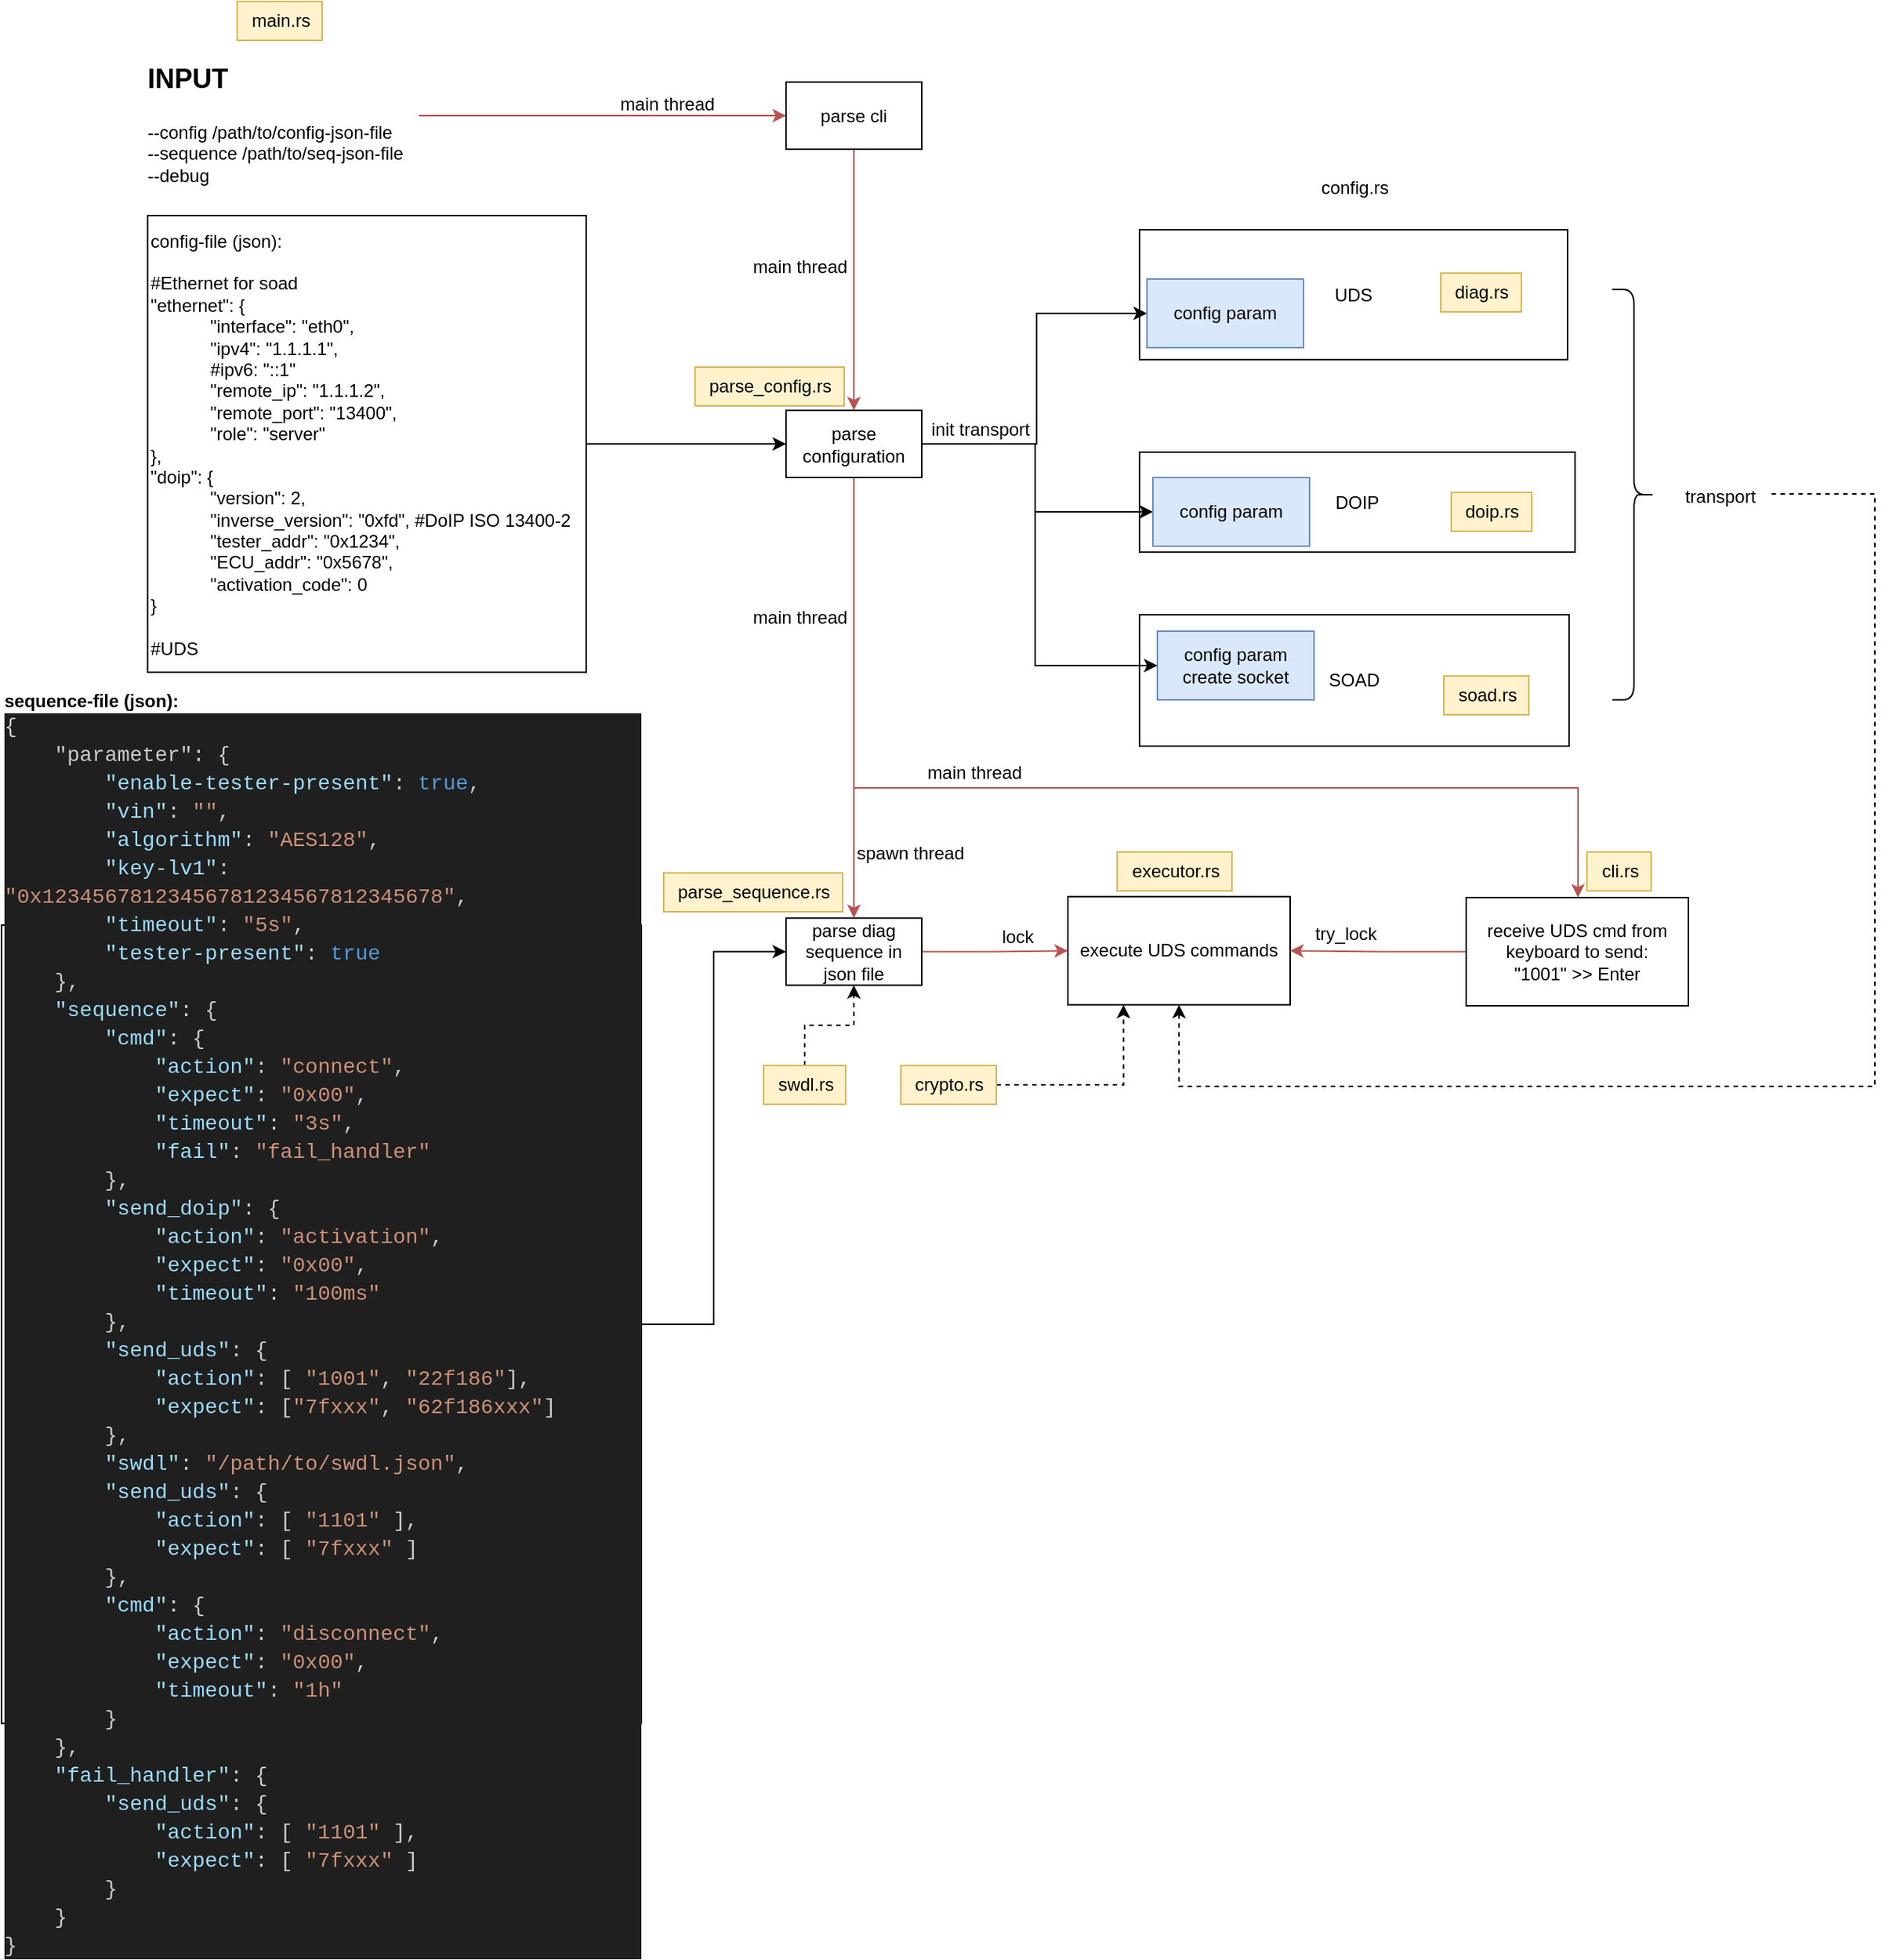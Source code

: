 <mxfile version="21.6.3" type="device" pages="3">
  <diagram name="full_arch" id="xhYlqWEGY-tAGdYCrPqZ">
    <mxGraphModel dx="1898" dy="1230" grid="0" gridSize="10" guides="1" tooltips="1" connect="1" arrows="1" fold="1" page="0" pageScale="1" pageWidth="850" pageHeight="1100" math="0" shadow="0">
      <root>
        <mxCell id="0" />
        <mxCell id="1" parent="0" />
        <mxCell id="Mn4IdDs3Pd-Z5saJsm3P-1" value="SOAD" style="rounded=0;whiteSpace=wrap;html=1;" parent="1" vertex="1">
          <mxGeometry x="477" y="249" width="288" height="88" as="geometry" />
        </mxCell>
        <mxCell id="Mn4IdDs3Pd-Z5saJsm3P-2" value="DOIP" style="rounded=0;whiteSpace=wrap;html=1;" parent="1" vertex="1">
          <mxGeometry x="477" y="140" width="292" height="67" as="geometry" />
        </mxCell>
        <mxCell id="Mn4IdDs3Pd-Z5saJsm3P-3" value="config param&lt;br&gt;create socket" style="rounded=0;whiteSpace=wrap;html=1;fillColor=#dae8fc;strokeColor=#6c8ebf;" parent="1" vertex="1">
          <mxGeometry x="489" y="260" width="105" height="46" as="geometry" />
        </mxCell>
        <mxCell id="Mn4IdDs3Pd-Z5saJsm3P-4" value="UDS" style="rounded=0;whiteSpace=wrap;html=1;" parent="1" vertex="1">
          <mxGeometry x="477" y="-9" width="287" height="87" as="geometry" />
        </mxCell>
        <mxCell id="PzqDR7hGry15EbocfHrO-3" style="edgeStyle=orthogonalEdgeStyle;rounded=0;orthogonalLoop=1;jettySize=auto;html=1;exitX=1;exitY=0.5;exitDx=0;exitDy=0;fillColor=#f8cecc;strokeColor=#b85450;" parent="1" source="Mn4IdDs3Pd-Z5saJsm3P-5" target="PzqDR7hGry15EbocfHrO-2" edge="1">
          <mxGeometry relative="1" as="geometry" />
        </mxCell>
        <mxCell id="Mn4IdDs3Pd-Z5saJsm3P-5" value="parse diag sequence in json file" style="rounded=0;whiteSpace=wrap;html=1;" parent="1" vertex="1">
          <mxGeometry x="240" y="452.25" width="91" height="45" as="geometry" />
        </mxCell>
        <mxCell id="_doiLB8ATZ6gZA0HEr1v-8" style="edgeStyle=orthogonalEdgeStyle;rounded=0;orthogonalLoop=1;jettySize=auto;html=1;exitX=1;exitY=0.5;exitDx=0;exitDy=0;entryX=0;entryY=0.5;entryDx=0;entryDy=0;fillColor=#f8cecc;strokeColor=#b85450;" parent="1" source="Mn4IdDs3Pd-Z5saJsm3P-7" target="Mn4IdDs3Pd-Z5saJsm3P-8" edge="1">
          <mxGeometry relative="1" as="geometry" />
        </mxCell>
        <mxCell id="Mn4IdDs3Pd-Z5saJsm3P-7" value="&lt;h1&gt;&lt;font style=&quot;font-size: 18px;&quot;&gt;INPUT&lt;/font&gt;&lt;/h1&gt;&lt;p&gt;--config /path/to/config-json-file&lt;br&gt;--sequence /path/to/seq-json-file&lt;br&gt;--debug&lt;/p&gt;&lt;p&gt;&lt;br&gt;&lt;/p&gt;" style="text;html=1;strokeColor=none;fillColor=none;spacing=5;spacingTop=-20;whiteSpace=wrap;overflow=hidden;rounded=0;" parent="1" vertex="1">
          <mxGeometry x="-193" y="-132.5" width="187" height="94" as="geometry" />
        </mxCell>
        <mxCell id="_doiLB8ATZ6gZA0HEr1v-9" style="edgeStyle=orthogonalEdgeStyle;rounded=0;orthogonalLoop=1;jettySize=auto;html=1;exitX=0.5;exitY=1;exitDx=0;exitDy=0;fillColor=#f8cecc;strokeColor=#b85450;" parent="1" source="Mn4IdDs3Pd-Z5saJsm3P-8" target="Mn4IdDs3Pd-Z5saJsm3P-10" edge="1">
          <mxGeometry relative="1" as="geometry" />
        </mxCell>
        <mxCell id="Mn4IdDs3Pd-Z5saJsm3P-8" value="parse cli" style="rounded=0;whiteSpace=wrap;html=1;" parent="1" vertex="1">
          <mxGeometry x="240" y="-108" width="91" height="45" as="geometry" />
        </mxCell>
        <mxCell id="_doiLB8ATZ6gZA0HEr1v-5" style="edgeStyle=orthogonalEdgeStyle;rounded=0;orthogonalLoop=1;jettySize=auto;html=1;exitX=1;exitY=0.5;exitDx=0;exitDy=0;entryX=0;entryY=0.5;entryDx=0;entryDy=0;" parent="1" source="Mn4IdDs3Pd-Z5saJsm3P-10" target="_doiLB8ATZ6gZA0HEr1v-4" edge="1">
          <mxGeometry relative="1" as="geometry">
            <Array as="points">
              <mxPoint x="407" y="135" />
              <mxPoint x="407" y="180" />
            </Array>
          </mxGeometry>
        </mxCell>
        <mxCell id="_doiLB8ATZ6gZA0HEr1v-7" style="edgeStyle=orthogonalEdgeStyle;rounded=0;orthogonalLoop=1;jettySize=auto;html=1;exitX=1;exitY=0.5;exitDx=0;exitDy=0;entryX=0;entryY=0.5;entryDx=0;entryDy=0;" parent="1" source="Mn4IdDs3Pd-Z5saJsm3P-10" target="_doiLB8ATZ6gZA0HEr1v-6" edge="1">
          <mxGeometry relative="1" as="geometry">
            <Array as="points">
              <mxPoint x="408" y="135" />
              <mxPoint x="408" y="47" />
            </Array>
          </mxGeometry>
        </mxCell>
        <mxCell id="_doiLB8ATZ6gZA0HEr1v-10" style="edgeStyle=orthogonalEdgeStyle;rounded=0;orthogonalLoop=1;jettySize=auto;html=1;exitX=0.5;exitY=1;exitDx=0;exitDy=0;fillColor=#f8cecc;strokeColor=#b85450;" parent="1" source="Mn4IdDs3Pd-Z5saJsm3P-10" target="Mn4IdDs3Pd-Z5saJsm3P-5" edge="1">
          <mxGeometry relative="1" as="geometry" />
        </mxCell>
        <mxCell id="_doiLB8ATZ6gZA0HEr1v-11" style="edgeStyle=orthogonalEdgeStyle;rounded=0;orthogonalLoop=1;jettySize=auto;html=1;exitX=1;exitY=0.5;exitDx=0;exitDy=0;entryX=0;entryY=0.5;entryDx=0;entryDy=0;" parent="1" source="Mn4IdDs3Pd-Z5saJsm3P-10" target="Mn4IdDs3Pd-Z5saJsm3P-3" edge="1">
          <mxGeometry relative="1" as="geometry">
            <Array as="points">
              <mxPoint x="407" y="135" />
              <mxPoint x="407" y="283" />
            </Array>
          </mxGeometry>
        </mxCell>
        <mxCell id="PzqDR7hGry15EbocfHrO-5" style="edgeStyle=orthogonalEdgeStyle;rounded=0;orthogonalLoop=1;jettySize=auto;html=1;exitX=0.5;exitY=1;exitDx=0;exitDy=0;fillColor=#f8cecc;strokeColor=#b85450;" parent="1" source="Mn4IdDs3Pd-Z5saJsm3P-10" target="PzqDR7hGry15EbocfHrO-4" edge="1">
          <mxGeometry relative="1" as="geometry">
            <Array as="points">
              <mxPoint x="286" y="365" />
              <mxPoint x="771" y="365" />
            </Array>
          </mxGeometry>
        </mxCell>
        <mxCell id="Mn4IdDs3Pd-Z5saJsm3P-10" value="parse configuration" style="rounded=0;whiteSpace=wrap;html=1;" parent="1" vertex="1">
          <mxGeometry x="240" y="112" width="91" height="45" as="geometry" />
        </mxCell>
        <mxCell id="_doiLB8ATZ6gZA0HEr1v-2" style="edgeStyle=orthogonalEdgeStyle;rounded=0;orthogonalLoop=1;jettySize=auto;html=1;exitX=1;exitY=0.5;exitDx=0;exitDy=0;entryX=0;entryY=0.5;entryDx=0;entryDy=0;" parent="1" source="Mn4IdDs3Pd-Z5saJsm3P-12" target="Mn4IdDs3Pd-Z5saJsm3P-10" edge="1">
          <mxGeometry relative="1" as="geometry" />
        </mxCell>
        <mxCell id="Mn4IdDs3Pd-Z5saJsm3P-12" value="config-file (json):&lt;br style=&quot;border-color: var(--border-color);&quot;&gt;&lt;br style=&quot;border-color: var(--border-color);&quot;&gt;&lt;span style=&quot;&quot;&gt;#Ethernet for soad&lt;br&gt;&lt;/span&gt;&quot;ethernet&quot;: {&lt;br style=&quot;border-color: var(--border-color);&quot;&gt;&lt;blockquote style=&quot;margin: 0 0 0 40px; border: none; padding: 0px;&quot;&gt;&lt;span style=&quot;&quot;&gt;&quot;interface&quot;: &quot;eth0&quot;,&lt;br&gt;&lt;/span&gt;&lt;span style=&quot;&quot;&gt;&quot;ipv4&quot;: &quot;1.1.1.1&quot;,&lt;br&gt;&lt;/span&gt;&lt;span style=&quot;&quot;&gt;#ipv6: &quot;::1&quot;&lt;br&gt;&lt;/span&gt;&lt;span style=&quot;&quot;&gt;&quot;remote_ip&quot;: &quot;1.1.1.2&quot;,&lt;br&gt;&lt;/span&gt;&lt;span style=&quot;&quot;&gt;&quot;remote_port&quot;: &quot;13400&quot;,&lt;/span&gt;&lt;/blockquote&gt;&lt;blockquote style=&quot;margin: 0 0 0 40px; border: none; padding: 0px;&quot;&gt;&lt;span style=&quot;&quot;&gt;&quot;role&quot;: &quot;server&quot;&lt;/span&gt;&lt;/blockquote&gt;},&lt;br style=&quot;border-color: var(--border-color);&quot;&gt;&lt;span style=&quot;&quot;&gt;&quot;doip&quot;: {&lt;/span&gt;&lt;br style=&quot;border-color: var(--border-color);&quot;&gt;&lt;blockquote style=&quot;margin: 0 0 0 40px; border: none; padding: 0px;&quot;&gt;&lt;span style=&quot;&quot;&gt;&quot;version&quot;: 2,&lt;br&gt;&lt;/span&gt;&lt;span style=&quot;&quot;&gt;&quot;inverse_version&quot;: &quot;0xfd&quot;, #DoIP ISO 13400-2&lt;br&gt;&lt;/span&gt;&lt;span style=&quot;&quot;&gt;&quot;tester_addr&quot;: &quot;0x1234&quot;,&lt;br&gt;&lt;/span&gt;&quot;ECU_addr&quot;: &quot;0x&lt;span style=&quot;&quot;&gt;5678&quot;,&lt;br&gt;&lt;/span&gt;&lt;span style=&quot;&quot;&gt;&quot;activation_code&quot;: 0&lt;/span&gt;&lt;/blockquote&gt;}&lt;br style=&quot;border-color: var(--border-color);&quot;&gt;&lt;br style=&quot;border-color: var(--border-color);&quot;&gt;#UDS&lt;span style=&quot;&quot;&gt;&lt;br&gt;&lt;/span&gt;" style="rounded=0;whiteSpace=wrap;html=1;align=left;" parent="1" vertex="1">
          <mxGeometry x="-188" y="-18.5" width="294" height="306" as="geometry" />
        </mxCell>
        <mxCell id="_doiLB8ATZ6gZA0HEr1v-4" value="config param" style="rounded=0;whiteSpace=wrap;html=1;fillColor=#dae8fc;strokeColor=#6c8ebf;" parent="1" vertex="1">
          <mxGeometry x="486" y="157" width="105" height="46" as="geometry" />
        </mxCell>
        <mxCell id="_doiLB8ATZ6gZA0HEr1v-6" value="config param" style="rounded=0;whiteSpace=wrap;html=1;fillColor=#dae8fc;strokeColor=#6c8ebf;" parent="1" vertex="1">
          <mxGeometry x="482" y="24" width="105" height="46" as="geometry" />
        </mxCell>
        <mxCell id="PzqDR7hGry15EbocfHrO-1" style="edgeStyle=orthogonalEdgeStyle;rounded=0;orthogonalLoop=1;jettySize=auto;html=1;exitX=1;exitY=0.5;exitDx=0;exitDy=0;strokeColor=#000000;" parent="1" source="_doiLB8ATZ6gZA0HEr1v-12" target="Mn4IdDs3Pd-Z5saJsm3P-5" edge="1">
          <mxGeometry relative="1" as="geometry" />
        </mxCell>
        <mxCell id="_doiLB8ATZ6gZA0HEr1v-12" value="&lt;b&gt;sequence-file (json):&lt;/b&gt;&lt;br style=&quot;border-color: var(--border-color);&quot;&gt;&lt;div style=&quot;color: rgb(204, 204, 204); background-color: rgb(31, 31, 31); font-family: Consolas, &amp;quot;Courier New&amp;quot;, monospace; font-size: 14px; line-height: 19px;&quot;&gt;&lt;div&gt;{&lt;/div&gt;&lt;div&gt;&amp;nbsp; &amp;nbsp; &quot;parameter&quot;: {&lt;/div&gt;&lt;div&gt;&amp;nbsp; &amp;nbsp; &amp;nbsp; &amp;nbsp; &lt;span style=&quot;color: #9cdcfe;&quot;&gt;&quot;enable-tester-present&quot;&lt;/span&gt;: &lt;span style=&quot;color: #569cd6;&quot;&gt;true&lt;/span&gt;,&lt;/div&gt;&lt;div&gt;&amp;nbsp; &amp;nbsp; &amp;nbsp; &amp;nbsp; &lt;span style=&quot;color: #9cdcfe;&quot;&gt;&quot;vin&quot;&lt;/span&gt;: &lt;span style=&quot;color: #ce9178;&quot;&gt;&quot;&quot;&lt;/span&gt;,&lt;/div&gt;&lt;div&gt;&amp;nbsp; &amp;nbsp; &amp;nbsp; &amp;nbsp; &lt;span style=&quot;color: #9cdcfe;&quot;&gt;&quot;algorithm&quot;&lt;/span&gt;: &lt;span style=&quot;color: #ce9178;&quot;&gt;&quot;AES128&quot;&lt;/span&gt;,&lt;/div&gt;&lt;div&gt;&amp;nbsp; &amp;nbsp; &amp;nbsp; &amp;nbsp; &lt;span style=&quot;color: #9cdcfe;&quot;&gt;&quot;key-lv1&quot;&lt;/span&gt;: &lt;span style=&quot;color: #ce9178;&quot;&gt;&quot;0x12345678123456781234567812345678&quot;&lt;/span&gt;,&lt;/div&gt;&lt;div&gt;&amp;nbsp; &amp;nbsp; &amp;nbsp; &amp;nbsp; &lt;span style=&quot;color: #9cdcfe;&quot;&gt;&quot;timeout&quot;&lt;/span&gt;: &lt;span style=&quot;color: #ce9178;&quot;&gt;&quot;5s&quot;&lt;/span&gt;,&lt;/div&gt;&lt;div&gt;&amp;nbsp; &amp;nbsp; &amp;nbsp; &amp;nbsp; &lt;span style=&quot;color: #9cdcfe;&quot;&gt;&quot;tester-present&quot;&lt;/span&gt;: &lt;span style=&quot;color: #569cd6;&quot;&gt;true&lt;/span&gt;&lt;/div&gt;&lt;div&gt;&amp;nbsp; &amp;nbsp; },&lt;/div&gt;&lt;div&gt;&amp;nbsp; &amp;nbsp; &lt;span style=&quot;color: #9cdcfe;&quot;&gt;&quot;sequence&quot;&lt;/span&gt;: {&lt;/div&gt;&lt;div&gt;&amp;nbsp; &amp;nbsp; &amp;nbsp; &amp;nbsp; &lt;span style=&quot;color: #9cdcfe;&quot;&gt;&quot;cmd&quot;&lt;/span&gt;: {&lt;/div&gt;&lt;div&gt;&amp;nbsp; &amp;nbsp; &amp;nbsp; &amp;nbsp; &amp;nbsp; &amp;nbsp; &lt;span style=&quot;color: #9cdcfe;&quot;&gt;&quot;action&quot;&lt;/span&gt;: &lt;span style=&quot;color: #ce9178;&quot;&gt;&quot;connect&quot;&lt;/span&gt;,&lt;/div&gt;&lt;div&gt;&amp;nbsp; &amp;nbsp; &amp;nbsp; &amp;nbsp; &amp;nbsp; &amp;nbsp; &lt;span style=&quot;color: #9cdcfe;&quot;&gt;&quot;expect&quot;&lt;/span&gt;: &lt;span style=&quot;color: #ce9178;&quot;&gt;&quot;0x00&quot;&lt;/span&gt;,&lt;/div&gt;&lt;div&gt;&amp;nbsp; &amp;nbsp; &amp;nbsp; &amp;nbsp; &amp;nbsp; &amp;nbsp; &lt;span style=&quot;color: #9cdcfe;&quot;&gt;&quot;timeout&quot;&lt;/span&gt;: &lt;span style=&quot;color: #ce9178;&quot;&gt;&quot;3s&quot;&lt;/span&gt;,&lt;/div&gt;&lt;div&gt;&amp;nbsp; &amp;nbsp; &amp;nbsp; &amp;nbsp; &amp;nbsp; &amp;nbsp; &lt;span style=&quot;color: #9cdcfe;&quot;&gt;&quot;fail&quot;&lt;/span&gt;: &lt;span style=&quot;color: #ce9178;&quot;&gt;&quot;fail_handler&quot;&lt;/span&gt;&lt;/div&gt;&lt;div&gt;&amp;nbsp; &amp;nbsp; &amp;nbsp; &amp;nbsp; },&lt;/div&gt;&lt;div&gt;&amp;nbsp; &amp;nbsp; &amp;nbsp; &amp;nbsp; &lt;span style=&quot;color: #9cdcfe;&quot;&gt;&quot;send_doip&quot;&lt;/span&gt;: {&lt;/div&gt;&lt;div&gt;&amp;nbsp; &amp;nbsp; &amp;nbsp; &amp;nbsp; &amp;nbsp; &amp;nbsp; &lt;span style=&quot;color: #9cdcfe;&quot;&gt;&quot;action&quot;&lt;/span&gt;: &lt;span style=&quot;color: #ce9178;&quot;&gt;&quot;activation&quot;&lt;/span&gt;,&lt;/div&gt;&lt;div&gt;&amp;nbsp; &amp;nbsp; &amp;nbsp; &amp;nbsp; &amp;nbsp; &amp;nbsp; &lt;span style=&quot;color: #9cdcfe;&quot;&gt;&quot;expect&quot;&lt;/span&gt;: &lt;span style=&quot;color: #ce9178;&quot;&gt;&quot;0x00&quot;&lt;/span&gt;,&lt;/div&gt;&lt;div&gt;&amp;nbsp; &amp;nbsp; &amp;nbsp; &amp;nbsp; &amp;nbsp; &amp;nbsp; &lt;span style=&quot;color: #9cdcfe;&quot;&gt;&quot;timeout&quot;&lt;/span&gt;: &lt;span style=&quot;color: #ce9178;&quot;&gt;&quot;100ms&quot;&lt;/span&gt;&lt;/div&gt;&lt;div&gt;&amp;nbsp; &amp;nbsp; &amp;nbsp; &amp;nbsp; },&lt;/div&gt;&lt;div&gt;&amp;nbsp; &amp;nbsp; &amp;nbsp; &amp;nbsp; &lt;span style=&quot;color: #9cdcfe;&quot;&gt;&quot;send_uds&quot;&lt;/span&gt;: {&lt;/div&gt;&lt;div&gt;&amp;nbsp; &amp;nbsp; &amp;nbsp; &amp;nbsp; &amp;nbsp; &amp;nbsp; &lt;span style=&quot;color: #9cdcfe;&quot;&gt;&quot;action&quot;&lt;/span&gt;: [ &lt;span style=&quot;color: #ce9178;&quot;&gt;&quot;1001&quot;&lt;/span&gt;, &lt;span style=&quot;color: #ce9178;&quot;&gt;&quot;22f186&quot;&lt;/span&gt;],&lt;/div&gt;&lt;div&gt;&amp;nbsp; &amp;nbsp; &amp;nbsp; &amp;nbsp; &amp;nbsp; &amp;nbsp; &lt;span style=&quot;color: #9cdcfe;&quot;&gt;&quot;expect&quot;&lt;/span&gt;: [&lt;span style=&quot;color: #ce9178;&quot;&gt;&quot;7fxxx&quot;&lt;/span&gt;, &lt;span style=&quot;color: #ce9178;&quot;&gt;&quot;62f186xxx&quot;&lt;/span&gt;]&lt;/div&gt;&lt;div&gt;&amp;nbsp; &amp;nbsp; &amp;nbsp; &amp;nbsp; },&lt;/div&gt;&lt;div&gt;&amp;nbsp; &amp;nbsp; &amp;nbsp; &amp;nbsp; &lt;span style=&quot;color: #9cdcfe;&quot;&gt;&quot;swdl&quot;&lt;/span&gt;: &lt;span style=&quot;color: #ce9178;&quot;&gt;&quot;/path/to/swdl.json&quot;&lt;/span&gt;,&lt;/div&gt;&lt;div&gt;&amp;nbsp; &amp;nbsp; &amp;nbsp; &amp;nbsp; &lt;span style=&quot;color: #9cdcfe;&quot;&gt;&quot;send_uds&quot;&lt;/span&gt;: {&lt;/div&gt;&lt;div&gt;&amp;nbsp; &amp;nbsp; &amp;nbsp; &amp;nbsp; &amp;nbsp; &amp;nbsp; &lt;span style=&quot;color: #9cdcfe;&quot;&gt;&quot;action&quot;&lt;/span&gt;: [ &lt;span style=&quot;color: #ce9178;&quot;&gt;&quot;1101&quot;&lt;/span&gt; ],&lt;/div&gt;&lt;div&gt;&amp;nbsp; &amp;nbsp; &amp;nbsp; &amp;nbsp; &amp;nbsp; &amp;nbsp; &lt;span style=&quot;color: #9cdcfe;&quot;&gt;&quot;expect&quot;&lt;/span&gt;: [ &lt;span style=&quot;color: #ce9178;&quot;&gt;&quot;7fxxx&quot;&lt;/span&gt; ]&lt;/div&gt;&lt;div&gt;&amp;nbsp; &amp;nbsp; &amp;nbsp; &amp;nbsp; },&lt;/div&gt;&lt;div&gt;&amp;nbsp; &amp;nbsp; &amp;nbsp; &amp;nbsp; &lt;span style=&quot;color: #9cdcfe;&quot;&gt;&quot;cmd&quot;&lt;/span&gt;: {&lt;/div&gt;&lt;div&gt;&amp;nbsp; &amp;nbsp; &amp;nbsp; &amp;nbsp; &amp;nbsp; &amp;nbsp; &lt;span style=&quot;color: #9cdcfe;&quot;&gt;&quot;action&quot;&lt;/span&gt;: &lt;span style=&quot;color: #ce9178;&quot;&gt;&quot;disconnect&quot;&lt;/span&gt;,&lt;/div&gt;&lt;div&gt;&amp;nbsp; &amp;nbsp; &amp;nbsp; &amp;nbsp; &amp;nbsp; &amp;nbsp; &lt;span style=&quot;color: #9cdcfe;&quot;&gt;&quot;expect&quot;&lt;/span&gt;: &lt;span style=&quot;color: #ce9178;&quot;&gt;&quot;0x00&quot;&lt;/span&gt;,&lt;/div&gt;&lt;div&gt;&amp;nbsp; &amp;nbsp; &amp;nbsp; &amp;nbsp; &amp;nbsp; &amp;nbsp; &lt;span style=&quot;color: #9cdcfe;&quot;&gt;&quot;timeout&quot;&lt;/span&gt;: &lt;span style=&quot;color: #ce9178;&quot;&gt;&quot;1h&quot;&lt;/span&gt;&lt;/div&gt;&lt;div&gt;&amp;nbsp; &amp;nbsp; &amp;nbsp; &amp;nbsp; }&lt;/div&gt;&lt;div&gt;&amp;nbsp; &amp;nbsp; },&lt;/div&gt;&lt;div&gt;&amp;nbsp; &amp;nbsp; &lt;span style=&quot;color: #9cdcfe;&quot;&gt;&quot;fail_handler&quot;&lt;/span&gt;: {&lt;/div&gt;&lt;div&gt;&amp;nbsp; &amp;nbsp; &amp;nbsp; &amp;nbsp; &lt;span style=&quot;color: #9cdcfe;&quot;&gt;&quot;send_uds&quot;&lt;/span&gt;: {&lt;/div&gt;&lt;div&gt;&amp;nbsp; &amp;nbsp; &amp;nbsp; &amp;nbsp; &amp;nbsp; &amp;nbsp; &lt;span style=&quot;color: #9cdcfe;&quot;&gt;&quot;action&quot;&lt;/span&gt;: [ &lt;span style=&quot;color: #ce9178;&quot;&gt;&quot;1101&quot;&lt;/span&gt; ],&lt;/div&gt;&lt;div&gt;&amp;nbsp; &amp;nbsp; &amp;nbsp; &amp;nbsp; &amp;nbsp; &amp;nbsp; &lt;span style=&quot;color: #9cdcfe;&quot;&gt;&quot;expect&quot;&lt;/span&gt;: [ &lt;span style=&quot;color: #ce9178;&quot;&gt;&quot;7fxxx&quot;&lt;/span&gt; ]&lt;/div&gt;&lt;div&gt;&amp;nbsp; &amp;nbsp; &amp;nbsp; &amp;nbsp; }&lt;/div&gt;&lt;div&gt;&amp;nbsp; &amp;nbsp; }&lt;/div&gt;&lt;div&gt;}&lt;/div&gt;&lt;/div&gt;" style="rounded=0;whiteSpace=wrap;html=1;align=left;" parent="1" vertex="1">
          <mxGeometry x="-286" y="457" width="429" height="535" as="geometry" />
        </mxCell>
        <mxCell id="PzqDR7hGry15EbocfHrO-27" style="edgeStyle=orthogonalEdgeStyle;rounded=0;orthogonalLoop=1;jettySize=auto;html=1;exitX=0.5;exitY=1;exitDx=0;exitDy=0;entryX=1;entryY=0.423;entryDx=0;entryDy=0;entryPerimeter=0;dashed=1;endArrow=none;endFill=0;startArrow=classic;startFill=1;" parent="1" source="PzqDR7hGry15EbocfHrO-2" target="PzqDR7hGry15EbocfHrO-25" edge="1">
          <mxGeometry relative="1" as="geometry">
            <Array as="points">
              <mxPoint x="504" y="565" />
              <mxPoint x="970" y="565" />
              <mxPoint x="970" y="168" />
            </Array>
          </mxGeometry>
        </mxCell>
        <mxCell id="PzqDR7hGry15EbocfHrO-2" value="execute UDS commands" style="rounded=0;whiteSpace=wrap;html=1;" parent="1" vertex="1">
          <mxGeometry x="429" y="437.87" width="149" height="72.5" as="geometry" />
        </mxCell>
        <mxCell id="PzqDR7hGry15EbocfHrO-17" style="edgeStyle=orthogonalEdgeStyle;rounded=0;orthogonalLoop=1;jettySize=auto;html=1;exitX=0;exitY=0.5;exitDx=0;exitDy=0;entryX=1;entryY=0.5;entryDx=0;entryDy=0;fillColor=#f8cecc;strokeColor=#b85450;" parent="1" source="PzqDR7hGry15EbocfHrO-4" target="PzqDR7hGry15EbocfHrO-2" edge="1">
          <mxGeometry relative="1" as="geometry" />
        </mxCell>
        <mxCell id="PzqDR7hGry15EbocfHrO-4" value="receive UDS cmd from keyboard to send:&lt;br&gt;&quot;1001&quot; &amp;gt;&amp;gt; Enter" style="rounded=0;whiteSpace=wrap;html=1;" parent="1" vertex="1">
          <mxGeometry x="696" y="438.5" width="149" height="72.5" as="geometry" />
        </mxCell>
        <mxCell id="PzqDR7hGry15EbocfHrO-6" value="spawn thread" style="text;html=1;align=center;verticalAlign=middle;resizable=0;points=[];autosize=1;strokeColor=none;fillColor=none;" parent="1" vertex="1">
          <mxGeometry x="278" y="396" width="90" height="26" as="geometry" />
        </mxCell>
        <mxCell id="PzqDR7hGry15EbocfHrO-7" value="main thread" style="text;html=1;align=center;verticalAlign=middle;resizable=0;points=[];autosize=1;strokeColor=none;fillColor=none;" parent="1" vertex="1">
          <mxGeometry x="325" y="342" width="81" height="26" as="geometry" />
        </mxCell>
        <mxCell id="PzqDR7hGry15EbocfHrO-8" value="soad.rs" style="text;html=1;align=center;verticalAlign=middle;resizable=0;points=[];autosize=1;strokeColor=#d6b656;fillColor=#fff2cc;" parent="1" vertex="1">
          <mxGeometry x="681" y="290" width="57" height="26" as="geometry" />
        </mxCell>
        <mxCell id="PzqDR7hGry15EbocfHrO-9" value="doip.rs" style="text;html=1;align=center;verticalAlign=middle;resizable=0;points=[];autosize=1;strokeColor=#d6b656;fillColor=#fff2cc;" parent="1" vertex="1">
          <mxGeometry x="686" y="167" width="54" height="26" as="geometry" />
        </mxCell>
        <mxCell id="PzqDR7hGry15EbocfHrO-10" value="diag.rs" style="text;html=1;align=center;verticalAlign=middle;resizable=0;points=[];autosize=1;strokeColor=#d6b656;fillColor=#fff2cc;" parent="1" vertex="1">
          <mxGeometry x="679" y="20" width="54" height="26" as="geometry" />
        </mxCell>
        <mxCell id="PzqDR7hGry15EbocfHrO-11" value="main.rs" style="text;html=1;align=center;verticalAlign=middle;resizable=0;points=[];autosize=1;strokeColor=#d6b656;fillColor=#fff2cc;" parent="1" vertex="1">
          <mxGeometry x="-128" y="-162" width="57" height="26" as="geometry" />
        </mxCell>
        <mxCell id="PzqDR7hGry15EbocfHrO-13" value="cli.rs" style="text;html=1;align=center;verticalAlign=middle;resizable=0;points=[];autosize=1;strokeColor=#d6b656;fillColor=#fff2cc;" parent="1" vertex="1">
          <mxGeometry x="777" y="408" width="43" height="26" as="geometry" />
        </mxCell>
        <mxCell id="PzqDR7hGry15EbocfHrO-14" value="parse_config.rs" style="text;html=1;align=center;verticalAlign=middle;resizable=0;points=[];autosize=1;strokeColor=#d6b656;fillColor=#fff2cc;" parent="1" vertex="1">
          <mxGeometry x="179" y="83" width="100" height="26" as="geometry" />
        </mxCell>
        <mxCell id="PzqDR7hGry15EbocfHrO-15" value="parse_sequence.rs" style="text;html=1;align=center;verticalAlign=middle;resizable=0;points=[];autosize=1;strokeColor=#d6b656;fillColor=#fff2cc;" parent="1" vertex="1">
          <mxGeometry x="158" y="422" width="120" height="26" as="geometry" />
        </mxCell>
        <mxCell id="PzqDR7hGry15EbocfHrO-16" value="executor.rs" style="text;html=1;align=center;verticalAlign=middle;resizable=0;points=[];autosize=1;strokeColor=#d6b656;fillColor=#fff2cc;" parent="1" vertex="1">
          <mxGeometry x="462" y="408" width="77" height="26" as="geometry" />
        </mxCell>
        <mxCell id="PzqDR7hGry15EbocfHrO-18" value="lock" style="text;html=1;align=center;verticalAlign=middle;resizable=0;points=[];autosize=1;strokeColor=none;fillColor=none;" parent="1" vertex="1">
          <mxGeometry x="375" y="452.25" width="39" height="26" as="geometry" />
        </mxCell>
        <mxCell id="PzqDR7hGry15EbocfHrO-19" value="try_lock" style="text;html=1;align=center;verticalAlign=middle;resizable=0;points=[];autosize=1;strokeColor=none;fillColor=none;" parent="1" vertex="1">
          <mxGeometry x="585" y="450" width="59" height="26" as="geometry" />
        </mxCell>
        <mxCell id="PzqDR7hGry15EbocfHrO-21" value="main thread" style="text;html=1;align=center;verticalAlign=middle;resizable=0;points=[];autosize=1;strokeColor=none;fillColor=none;" parent="1" vertex="1">
          <mxGeometry x="119" y="-106" width="81" height="26" as="geometry" />
        </mxCell>
        <mxCell id="PzqDR7hGry15EbocfHrO-22" value="main thread" style="text;html=1;align=center;verticalAlign=middle;resizable=0;points=[];autosize=1;strokeColor=none;fillColor=none;" parent="1" vertex="1">
          <mxGeometry x="208" y="3" width="81" height="26" as="geometry" />
        </mxCell>
        <mxCell id="PzqDR7hGry15EbocfHrO-23" value="main thread" style="text;html=1;align=center;verticalAlign=middle;resizable=0;points=[];autosize=1;strokeColor=none;fillColor=none;" parent="1" vertex="1">
          <mxGeometry x="208" y="238" width="81" height="26" as="geometry" />
        </mxCell>
        <mxCell id="PzqDR7hGry15EbocfHrO-24" value="" style="shape=curlyBracket;whiteSpace=wrap;html=1;rounded=1;flipH=1;labelPosition=right;verticalLabelPosition=middle;align=left;verticalAlign=middle;" parent="1" vertex="1">
          <mxGeometry x="794" y="31" width="29" height="275" as="geometry" />
        </mxCell>
        <mxCell id="PzqDR7hGry15EbocfHrO-25" value="transport" style="text;html=1;align=center;verticalAlign=middle;resizable=0;points=[];autosize=1;strokeColor=none;fillColor=none;" parent="1" vertex="1">
          <mxGeometry x="833" y="157" width="65" height="26" as="geometry" />
        </mxCell>
        <mxCell id="PzqDR7hGry15EbocfHrO-26" value="init transport" style="text;html=1;align=center;verticalAlign=middle;resizable=0;points=[];autosize=1;strokeColor=none;fillColor=none;" parent="1" vertex="1">
          <mxGeometry x="328" y="112" width="84" height="26" as="geometry" />
        </mxCell>
        <mxCell id="cao9DLU3y8HGnuPy3VrC-2" style="edgeStyle=orthogonalEdgeStyle;rounded=0;orthogonalLoop=1;jettySize=auto;html=1;entryX=0.25;entryY=1;entryDx=0;entryDy=0;dashed=1;" parent="1" source="cao9DLU3y8HGnuPy3VrC-1" target="PzqDR7hGry15EbocfHrO-2" edge="1">
          <mxGeometry relative="1" as="geometry" />
        </mxCell>
        <mxCell id="cao9DLU3y8HGnuPy3VrC-1" value="crypto.rs" style="text;html=1;align=center;verticalAlign=middle;resizable=0;points=[];autosize=1;strokeColor=#d6b656;fillColor=#fff2cc;" parent="1" vertex="1">
          <mxGeometry x="317" y="551" width="64" height="26" as="geometry" />
        </mxCell>
        <mxCell id="vPfdzTAiF9_QwVRc1oCF-2" style="edgeStyle=orthogonalEdgeStyle;rounded=0;orthogonalLoop=1;jettySize=auto;html=1;entryX=0.5;entryY=1;entryDx=0;entryDy=0;dashed=1;" parent="1" source="vPfdzTAiF9_QwVRc1oCF-1" target="Mn4IdDs3Pd-Z5saJsm3P-5" edge="1">
          <mxGeometry relative="1" as="geometry" />
        </mxCell>
        <mxCell id="vPfdzTAiF9_QwVRc1oCF-1" value="swdl.rs" style="text;html=1;align=center;verticalAlign=middle;resizable=0;points=[];autosize=1;strokeColor=#d6b656;fillColor=#fff2cc;" parent="1" vertex="1">
          <mxGeometry x="225" y="551" width="55" height="26" as="geometry" />
        </mxCell>
        <mxCell id="Txfgj2--GRzyTDomJN-9-1" value="config.rs" style="text;html=1;align=center;verticalAlign=middle;resizable=0;points=[];autosize=1;strokeColor=none;fillColor=none;" vertex="1" parent="1">
          <mxGeometry x="589.5" y="-50" width="63" height="26" as="geometry" />
        </mxCell>
      </root>
    </mxGraphModel>
  </diagram>
  <diagram id="LVheU2i8vFhHR6VJnqNZ" name="rust_learn">
    <mxGraphModel dx="1498" dy="830" grid="0" gridSize="10" guides="1" tooltips="1" connect="1" arrows="1" fold="1" page="0" pageScale="1" pageWidth="850" pageHeight="1100" math="0" shadow="0">
      <root>
        <mxCell id="0" />
        <mxCell id="1" parent="0" />
        <mxCell id="8Azx4nIgqnPOirNA73ue-1" value="crate includes:&lt;br&gt;binary (has main require)&lt;br&gt;library(functionality)" style="rounded=0;whiteSpace=wrap;html=1;" parent="1" vertex="1">
          <mxGeometry x="71" y="367" width="148" height="74" as="geometry" />
        </mxCell>
        <mxCell id="8Azx4nIgqnPOirNA73ue-3" value="package includes 1 or many crates (define in toml)" style="rounded=0;whiteSpace=wrap;html=1;" parent="1" vertex="1">
          <mxGeometry x="71" y="198" width="148" height="74" as="geometry" />
        </mxCell>
      </root>
    </mxGraphModel>
  </diagram>
  <diagram id="toV_d329h1uSRew3BLrv" name="mini_arch">
    <mxGraphModel dx="1898" dy="1230" grid="0" gridSize="10" guides="1" tooltips="1" connect="1" arrows="1" fold="1" page="0" pageScale="1" pageWidth="850" pageHeight="1100" math="0" shadow="0">
      <root>
        <mxCell id="0" />
        <mxCell id="1" parent="0" />
        <mxCell id="sJBEZo3cQohgtp7FSU8A-1" value="SOAD" style="rounded=0;whiteSpace=wrap;html=1;" vertex="1" parent="1">
          <mxGeometry x="477" y="249" width="288" height="88" as="geometry" />
        </mxCell>
        <mxCell id="sJBEZo3cQohgtp7FSU8A-2" value="DOIP" style="rounded=0;whiteSpace=wrap;html=1;" vertex="1" parent="1">
          <mxGeometry x="477" y="140" width="292" height="67" as="geometry" />
        </mxCell>
        <mxCell id="sJBEZo3cQohgtp7FSU8A-3" value="config param&lt;br&gt;create socket" style="rounded=0;whiteSpace=wrap;html=1;fillColor=#dae8fc;strokeColor=#6c8ebf;" vertex="1" parent="1">
          <mxGeometry x="489" y="260" width="105" height="46" as="geometry" />
        </mxCell>
        <mxCell id="sJBEZo3cQohgtp7FSU8A-4" value="UDS" style="rounded=0;whiteSpace=wrap;html=1;" vertex="1" parent="1">
          <mxGeometry x="477" y="-9" width="287" height="87" as="geometry" />
        </mxCell>
        <mxCell id="sJBEZo3cQohgtp7FSU8A-5" style="edgeStyle=orthogonalEdgeStyle;rounded=0;orthogonalLoop=1;jettySize=auto;html=1;exitX=1;exitY=0.5;exitDx=0;exitDy=0;fillColor=#f8cecc;strokeColor=#b85450;" edge="1" parent="1" source="sJBEZo3cQohgtp7FSU8A-6" target="sJBEZo3cQohgtp7FSU8A-24">
          <mxGeometry relative="1" as="geometry" />
        </mxCell>
        <mxCell id="sJBEZo3cQohgtp7FSU8A-6" value="parse diag sequence in json file" style="rounded=0;whiteSpace=wrap;html=1;" vertex="1" parent="1">
          <mxGeometry x="240" y="452.25" width="91" height="45" as="geometry" />
        </mxCell>
        <mxCell id="sJBEZo3cQohgtp7FSU8A-7" style="edgeStyle=orthogonalEdgeStyle;rounded=0;orthogonalLoop=1;jettySize=auto;html=1;exitX=1;exitY=0.5;exitDx=0;exitDy=0;entryX=0;entryY=0.5;entryDx=0;entryDy=0;fillColor=#f8cecc;strokeColor=#b85450;" edge="1" parent="1" source="sJBEZo3cQohgtp7FSU8A-8" target="sJBEZo3cQohgtp7FSU8A-10">
          <mxGeometry relative="1" as="geometry" />
        </mxCell>
        <mxCell id="sJBEZo3cQohgtp7FSU8A-8" value="&lt;h1&gt;&lt;font style=&quot;font-size: 18px;&quot;&gt;INPUT&lt;/font&gt;&lt;/h1&gt;&lt;p&gt;--config /path/to/config-json-file&lt;br&gt;--sequence /path/to/seq-json-file&lt;br&gt;--debug&lt;/p&gt;&lt;p&gt;&lt;br&gt;&lt;/p&gt;" style="text;html=1;strokeColor=none;fillColor=none;spacing=5;spacingTop=-20;whiteSpace=wrap;overflow=hidden;rounded=0;" vertex="1" parent="1">
          <mxGeometry x="-193" y="-132.5" width="187" height="94" as="geometry" />
        </mxCell>
        <mxCell id="sJBEZo3cQohgtp7FSU8A-9" style="edgeStyle=orthogonalEdgeStyle;rounded=0;orthogonalLoop=1;jettySize=auto;html=1;exitX=0.5;exitY=1;exitDx=0;exitDy=0;fillColor=#f8cecc;strokeColor=#b85450;" edge="1" parent="1" source="sJBEZo3cQohgtp7FSU8A-10" target="sJBEZo3cQohgtp7FSU8A-16">
          <mxGeometry relative="1" as="geometry" />
        </mxCell>
        <mxCell id="sJBEZo3cQohgtp7FSU8A-10" value="parse cli" style="rounded=0;whiteSpace=wrap;html=1;" vertex="1" parent="1">
          <mxGeometry x="240" y="-108" width="91" height="45" as="geometry" />
        </mxCell>
        <mxCell id="sJBEZo3cQohgtp7FSU8A-11" style="edgeStyle=orthogonalEdgeStyle;rounded=0;orthogonalLoop=1;jettySize=auto;html=1;exitX=1;exitY=0.5;exitDx=0;exitDy=0;entryX=0;entryY=0.5;entryDx=0;entryDy=0;" edge="1" parent="1" source="sJBEZo3cQohgtp7FSU8A-16" target="sJBEZo3cQohgtp7FSU8A-19">
          <mxGeometry relative="1" as="geometry">
            <Array as="points">
              <mxPoint x="407" y="135" />
              <mxPoint x="407" y="180" />
            </Array>
          </mxGeometry>
        </mxCell>
        <mxCell id="sJBEZo3cQohgtp7FSU8A-12" style="edgeStyle=orthogonalEdgeStyle;rounded=0;orthogonalLoop=1;jettySize=auto;html=1;exitX=1;exitY=0.5;exitDx=0;exitDy=0;entryX=0;entryY=0.5;entryDx=0;entryDy=0;" edge="1" parent="1" source="sJBEZo3cQohgtp7FSU8A-16" target="sJBEZo3cQohgtp7FSU8A-20">
          <mxGeometry relative="1" as="geometry">
            <Array as="points">
              <mxPoint x="408" y="135" />
              <mxPoint x="408" y="47" />
            </Array>
          </mxGeometry>
        </mxCell>
        <mxCell id="sJBEZo3cQohgtp7FSU8A-13" style="edgeStyle=orthogonalEdgeStyle;rounded=0;orthogonalLoop=1;jettySize=auto;html=1;exitX=0.5;exitY=1;exitDx=0;exitDy=0;fillColor=#f8cecc;strokeColor=#b85450;" edge="1" parent="1" source="sJBEZo3cQohgtp7FSU8A-16" target="sJBEZo3cQohgtp7FSU8A-6">
          <mxGeometry relative="1" as="geometry" />
        </mxCell>
        <mxCell id="sJBEZo3cQohgtp7FSU8A-14" style="edgeStyle=orthogonalEdgeStyle;rounded=0;orthogonalLoop=1;jettySize=auto;html=1;exitX=1;exitY=0.5;exitDx=0;exitDy=0;entryX=0;entryY=0.5;entryDx=0;entryDy=0;" edge="1" parent="1" source="sJBEZo3cQohgtp7FSU8A-16" target="sJBEZo3cQohgtp7FSU8A-3">
          <mxGeometry relative="1" as="geometry">
            <Array as="points">
              <mxPoint x="407" y="135" />
              <mxPoint x="407" y="283" />
            </Array>
          </mxGeometry>
        </mxCell>
        <mxCell id="sJBEZo3cQohgtp7FSU8A-15" style="edgeStyle=orthogonalEdgeStyle;rounded=0;orthogonalLoop=1;jettySize=auto;html=1;exitX=0.5;exitY=1;exitDx=0;exitDy=0;fillColor=#f8cecc;strokeColor=#b85450;" edge="1" parent="1" source="sJBEZo3cQohgtp7FSU8A-16" target="sJBEZo3cQohgtp7FSU8A-26">
          <mxGeometry relative="1" as="geometry">
            <Array as="points">
              <mxPoint x="286" y="365" />
              <mxPoint x="771" y="365" />
            </Array>
          </mxGeometry>
        </mxCell>
        <mxCell id="sJBEZo3cQohgtp7FSU8A-16" value="parse configuration" style="rounded=0;whiteSpace=wrap;html=1;" vertex="1" parent="1">
          <mxGeometry x="240" y="112" width="91" height="45" as="geometry" />
        </mxCell>
        <mxCell id="sJBEZo3cQohgtp7FSU8A-17" style="edgeStyle=orthogonalEdgeStyle;rounded=0;orthogonalLoop=1;jettySize=auto;html=1;exitX=1;exitY=0.5;exitDx=0;exitDy=0;entryX=0;entryY=0.5;entryDx=0;entryDy=0;" edge="1" parent="1" source="sJBEZo3cQohgtp7FSU8A-18" target="sJBEZo3cQohgtp7FSU8A-16">
          <mxGeometry relative="1" as="geometry" />
        </mxCell>
        <mxCell id="sJBEZo3cQohgtp7FSU8A-18" value="config-file (json):&lt;br style=&quot;border-color: var(--border-color);&quot;&gt;&lt;br style=&quot;border-color: var(--border-color);&quot;&gt;&lt;span style=&quot;&quot;&gt;#Ethernet for soad&lt;br&gt;&lt;/span&gt;&quot;ethernet&quot;: {&lt;br style=&quot;border-color: var(--border-color);&quot;&gt;&lt;blockquote style=&quot;margin: 0 0 0 40px; border: none; padding: 0px;&quot;&gt;&lt;span style=&quot;&quot;&gt;&quot;interface&quot;: &quot;eth0&quot;,&lt;br&gt;&lt;/span&gt;&lt;span style=&quot;&quot;&gt;&quot;ipv4&quot;: &quot;1.1.1.1&quot;,&lt;br&gt;&lt;/span&gt;&lt;span style=&quot;&quot;&gt;#ipv6: &quot;::1&quot;&lt;br&gt;&lt;/span&gt;&lt;span style=&quot;&quot;&gt;&quot;remote_ip&quot;: &quot;1.1.1.2&quot;,&lt;br&gt;&lt;/span&gt;&lt;span style=&quot;&quot;&gt;&quot;remote_port&quot;: &quot;13400&quot;,&lt;/span&gt;&lt;/blockquote&gt;&lt;blockquote style=&quot;margin: 0 0 0 40px; border: none; padding: 0px;&quot;&gt;&lt;span style=&quot;&quot;&gt;&quot;role&quot;: &quot;server&quot;&lt;/span&gt;&lt;/blockquote&gt;},&lt;br style=&quot;border-color: var(--border-color);&quot;&gt;&lt;span style=&quot;&quot;&gt;&quot;doip&quot;: {&lt;/span&gt;&lt;br style=&quot;border-color: var(--border-color);&quot;&gt;&lt;blockquote style=&quot;margin: 0 0 0 40px; border: none; padding: 0px;&quot;&gt;&lt;span style=&quot;&quot;&gt;&quot;version&quot;: 2,&lt;br&gt;&lt;/span&gt;&lt;span style=&quot;&quot;&gt;&quot;inverse_version&quot;: &quot;0xfd&quot;, #DoIP ISO 13400-2&lt;br&gt;&lt;/span&gt;&lt;span style=&quot;&quot;&gt;&quot;tester_addr&quot;: &quot;0x1234&quot;,&lt;br&gt;&lt;/span&gt;&quot;ECU_addr&quot;: &quot;0x&lt;span style=&quot;&quot;&gt;5678&quot;,&lt;br&gt;&lt;/span&gt;&lt;span style=&quot;&quot;&gt;&quot;activation_code&quot;: 0&lt;/span&gt;&lt;/blockquote&gt;}&lt;br style=&quot;border-color: var(--border-color);&quot;&gt;&lt;br style=&quot;border-color: var(--border-color);&quot;&gt;#UDS&lt;span style=&quot;&quot;&gt;&lt;br&gt;&lt;/span&gt;" style="rounded=0;whiteSpace=wrap;html=1;align=left;" vertex="1" parent="1">
          <mxGeometry x="-163" y="-18.5" width="294" height="306" as="geometry" />
        </mxCell>
        <mxCell id="sJBEZo3cQohgtp7FSU8A-19" value="config param" style="rounded=0;whiteSpace=wrap;html=1;fillColor=#dae8fc;strokeColor=#6c8ebf;" vertex="1" parent="1">
          <mxGeometry x="486" y="157" width="105" height="46" as="geometry" />
        </mxCell>
        <mxCell id="sJBEZo3cQohgtp7FSU8A-20" value="config param" style="rounded=0;whiteSpace=wrap;html=1;fillColor=#dae8fc;strokeColor=#6c8ebf;" vertex="1" parent="1">
          <mxGeometry x="482" y="24" width="105" height="46" as="geometry" />
        </mxCell>
        <mxCell id="sJBEZo3cQohgtp7FSU8A-23" style="edgeStyle=orthogonalEdgeStyle;rounded=0;orthogonalLoop=1;jettySize=auto;html=1;exitX=0.5;exitY=1;exitDx=0;exitDy=0;entryX=1;entryY=0.423;entryDx=0;entryDy=0;entryPerimeter=0;dashed=1;endArrow=none;endFill=0;startArrow=classic;startFill=1;" edge="1" parent="1" source="sJBEZo3cQohgtp7FSU8A-24" target="sJBEZo3cQohgtp7FSU8A-43">
          <mxGeometry relative="1" as="geometry">
            <Array as="points">
              <mxPoint x="504" y="565" />
              <mxPoint x="970" y="565" />
              <mxPoint x="970" y="168" />
            </Array>
          </mxGeometry>
        </mxCell>
        <mxCell id="sJBEZo3cQohgtp7FSU8A-24" value="execute UDS commands" style="rounded=0;whiteSpace=wrap;html=1;" vertex="1" parent="1">
          <mxGeometry x="429" y="437.87" width="149" height="72.5" as="geometry" />
        </mxCell>
        <mxCell id="sJBEZo3cQohgtp7FSU8A-25" style="edgeStyle=orthogonalEdgeStyle;rounded=0;orthogonalLoop=1;jettySize=auto;html=1;exitX=0;exitY=0.5;exitDx=0;exitDy=0;entryX=1;entryY=0.5;entryDx=0;entryDy=0;fillColor=#f8cecc;strokeColor=#b85450;" edge="1" parent="1" source="sJBEZo3cQohgtp7FSU8A-26" target="sJBEZo3cQohgtp7FSU8A-24">
          <mxGeometry relative="1" as="geometry" />
        </mxCell>
        <mxCell id="sJBEZo3cQohgtp7FSU8A-26" value="receive UDS cmd from keyboard to send:&lt;br&gt;&quot;1001&quot; &amp;gt;&amp;gt; Enter" style="rounded=0;whiteSpace=wrap;html=1;" vertex="1" parent="1">
          <mxGeometry x="696" y="438.5" width="149" height="72.5" as="geometry" />
        </mxCell>
        <mxCell id="sJBEZo3cQohgtp7FSU8A-27" value="spawn thread" style="text;html=1;align=center;verticalAlign=middle;resizable=0;points=[];autosize=1;strokeColor=none;fillColor=none;" vertex="1" parent="1">
          <mxGeometry x="278" y="396" width="90" height="26" as="geometry" />
        </mxCell>
        <mxCell id="sJBEZo3cQohgtp7FSU8A-28" value="main thread" style="text;html=1;align=center;verticalAlign=middle;resizable=0;points=[];autosize=1;strokeColor=none;fillColor=none;" vertex="1" parent="1">
          <mxGeometry x="325" y="342" width="81" height="26" as="geometry" />
        </mxCell>
        <mxCell id="sJBEZo3cQohgtp7FSU8A-29" value="soad.rs" style="text;html=1;align=center;verticalAlign=middle;resizable=0;points=[];autosize=1;strokeColor=#d6b656;fillColor=#fff2cc;" vertex="1" parent="1">
          <mxGeometry x="681" y="290" width="57" height="26" as="geometry" />
        </mxCell>
        <mxCell id="sJBEZo3cQohgtp7FSU8A-30" value="doip.rs" style="text;html=1;align=center;verticalAlign=middle;resizable=0;points=[];autosize=1;strokeColor=#d6b656;fillColor=#fff2cc;" vertex="1" parent="1">
          <mxGeometry x="686" y="167" width="54" height="26" as="geometry" />
        </mxCell>
        <mxCell id="sJBEZo3cQohgtp7FSU8A-31" value="diag.rs" style="text;html=1;align=center;verticalAlign=middle;resizable=0;points=[];autosize=1;strokeColor=#d6b656;fillColor=#fff2cc;" vertex="1" parent="1">
          <mxGeometry x="679" y="20" width="54" height="26" as="geometry" />
        </mxCell>
        <mxCell id="sJBEZo3cQohgtp7FSU8A-32" value="main.rs" style="text;html=1;align=center;verticalAlign=middle;resizable=0;points=[];autosize=1;strokeColor=#d6b656;fillColor=#fff2cc;" vertex="1" parent="1">
          <mxGeometry x="260" y="-151" width="57" height="26" as="geometry" />
        </mxCell>
        <mxCell id="sJBEZo3cQohgtp7FSU8A-33" value="cli.rs" style="text;html=1;align=center;verticalAlign=middle;resizable=0;points=[];autosize=1;strokeColor=#d6b656;fillColor=#fff2cc;" vertex="1" parent="1">
          <mxGeometry x="777" y="408" width="43" height="26" as="geometry" />
        </mxCell>
        <mxCell id="sJBEZo3cQohgtp7FSU8A-34" value="parse_config.rs" style="text;html=1;align=center;verticalAlign=middle;resizable=0;points=[];autosize=1;strokeColor=#d6b656;fillColor=#fff2cc;" vertex="1" parent="1">
          <mxGeometry x="179" y="83" width="100" height="26" as="geometry" />
        </mxCell>
        <mxCell id="sJBEZo3cQohgtp7FSU8A-35" value="parse_sequence.rs" style="text;html=1;align=center;verticalAlign=middle;resizable=0;points=[];autosize=1;strokeColor=#d6b656;fillColor=#fff2cc;" vertex="1" parent="1">
          <mxGeometry x="158" y="422" width="120" height="26" as="geometry" />
        </mxCell>
        <mxCell id="sJBEZo3cQohgtp7FSU8A-36" value="executor.rs" style="text;html=1;align=center;verticalAlign=middle;resizable=0;points=[];autosize=1;strokeColor=#d6b656;fillColor=#fff2cc;" vertex="1" parent="1">
          <mxGeometry x="462" y="408" width="77" height="26" as="geometry" />
        </mxCell>
        <mxCell id="sJBEZo3cQohgtp7FSU8A-37" value="lock" style="text;html=1;align=center;verticalAlign=middle;resizable=0;points=[];autosize=1;strokeColor=none;fillColor=none;" vertex="1" parent="1">
          <mxGeometry x="375" y="452.25" width="39" height="26" as="geometry" />
        </mxCell>
        <mxCell id="sJBEZo3cQohgtp7FSU8A-38" value="try_lock" style="text;html=1;align=center;verticalAlign=middle;resizable=0;points=[];autosize=1;strokeColor=none;fillColor=none;" vertex="1" parent="1">
          <mxGeometry x="585" y="450" width="59" height="26" as="geometry" />
        </mxCell>
        <mxCell id="sJBEZo3cQohgtp7FSU8A-39" value="main thread" style="text;html=1;align=center;verticalAlign=middle;resizable=0;points=[];autosize=1;strokeColor=none;fillColor=none;" vertex="1" parent="1">
          <mxGeometry x="119" y="-106" width="81" height="26" as="geometry" />
        </mxCell>
        <mxCell id="sJBEZo3cQohgtp7FSU8A-40" value="main thread" style="text;html=1;align=center;verticalAlign=middle;resizable=0;points=[];autosize=1;strokeColor=none;fillColor=none;" vertex="1" parent="1">
          <mxGeometry x="208" y="3" width="81" height="26" as="geometry" />
        </mxCell>
        <mxCell id="sJBEZo3cQohgtp7FSU8A-41" value="main thread" style="text;html=1;align=center;verticalAlign=middle;resizable=0;points=[];autosize=1;strokeColor=none;fillColor=none;" vertex="1" parent="1">
          <mxGeometry x="208" y="238" width="81" height="26" as="geometry" />
        </mxCell>
        <mxCell id="sJBEZo3cQohgtp7FSU8A-42" value="" style="shape=curlyBracket;whiteSpace=wrap;html=1;rounded=1;flipH=1;labelPosition=right;verticalLabelPosition=middle;align=left;verticalAlign=middle;" vertex="1" parent="1">
          <mxGeometry x="794" y="31" width="29" height="275" as="geometry" />
        </mxCell>
        <mxCell id="sJBEZo3cQohgtp7FSU8A-43" value="transport" style="text;html=1;align=center;verticalAlign=middle;resizable=0;points=[];autosize=1;strokeColor=none;fillColor=none;" vertex="1" parent="1">
          <mxGeometry x="833" y="157" width="65" height="26" as="geometry" />
        </mxCell>
        <mxCell id="sJBEZo3cQohgtp7FSU8A-44" value="init transport" style="text;html=1;align=center;verticalAlign=middle;resizable=0;points=[];autosize=1;strokeColor=none;fillColor=none;" vertex="1" parent="1">
          <mxGeometry x="328" y="112" width="84" height="26" as="geometry" />
        </mxCell>
        <mxCell id="sJBEZo3cQohgtp7FSU8A-45" style="edgeStyle=orthogonalEdgeStyle;rounded=0;orthogonalLoop=1;jettySize=auto;html=1;entryX=0.25;entryY=1;entryDx=0;entryDy=0;dashed=1;" edge="1" parent="1" source="sJBEZo3cQohgtp7FSU8A-46" target="sJBEZo3cQohgtp7FSU8A-24">
          <mxGeometry relative="1" as="geometry" />
        </mxCell>
        <mxCell id="sJBEZo3cQohgtp7FSU8A-46" value="crypto.rs" style="text;html=1;align=center;verticalAlign=middle;resizable=0;points=[];autosize=1;strokeColor=#d6b656;fillColor=#fff2cc;" vertex="1" parent="1">
          <mxGeometry x="317" y="551" width="64" height="26" as="geometry" />
        </mxCell>
        <mxCell id="sJBEZo3cQohgtp7FSU8A-47" style="edgeStyle=orthogonalEdgeStyle;rounded=0;orthogonalLoop=1;jettySize=auto;html=1;entryX=0.5;entryY=1;entryDx=0;entryDy=0;dashed=1;" edge="1" parent="1" source="sJBEZo3cQohgtp7FSU8A-48" target="sJBEZo3cQohgtp7FSU8A-6">
          <mxGeometry relative="1" as="geometry" />
        </mxCell>
        <mxCell id="sJBEZo3cQohgtp7FSU8A-48" value="swdl.rs" style="text;html=1;align=center;verticalAlign=middle;resizable=0;points=[];autosize=1;strokeColor=#d6b656;fillColor=#fff2cc;" vertex="1" parent="1">
          <mxGeometry x="225" y="551" width="55" height="26" as="geometry" />
        </mxCell>
        <mxCell id="sJBEZo3cQohgtp7FSU8A-49" value="config.rs" style="text;html=1;align=center;verticalAlign=middle;resizable=0;points=[];autosize=1;strokeColor=none;fillColor=none;" vertex="1" parent="1">
          <mxGeometry x="589.5" y="-50" width="63" height="26" as="geometry" />
        </mxCell>
        <mxCell id="sJBEZo3cQohgtp7FSU8A-51" style="edgeStyle=orthogonalEdgeStyle;rounded=0;orthogonalLoop=1;jettySize=auto;html=1;entryX=0;entryY=0.5;entryDx=0;entryDy=0;" edge="1" parent="1" source="sJBEZo3cQohgtp7FSU8A-50" target="sJBEZo3cQohgtp7FSU8A-6">
          <mxGeometry relative="1" as="geometry" />
        </mxCell>
        <mxCell id="sJBEZo3cQohgtp7FSU8A-50" value="sequence.json" style="text;html=1;align=center;verticalAlign=middle;resizable=0;points=[];autosize=1;strokeColor=none;fillColor=none;" vertex="1" parent="1">
          <mxGeometry x="-39" y="461.12" width="95" height="26" as="geometry" />
        </mxCell>
      </root>
    </mxGraphModel>
  </diagram>
</mxfile>
